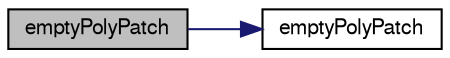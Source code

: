 digraph "emptyPolyPatch"
{
  bgcolor="transparent";
  edge [fontname="FreeSans",fontsize="10",labelfontname="FreeSans",labelfontsize="10"];
  node [fontname="FreeSans",fontsize="10",shape=record];
  rankdir="LR";
  Node11 [label="emptyPolyPatch",height=0.2,width=0.4,color="black", fillcolor="grey75", style="filled", fontcolor="black"];
  Node11 -> Node12 [color="midnightblue",fontsize="10",style="solid",fontname="FreeSans"];
  Node12 [label="emptyPolyPatch",height=0.2,width=0.4,color="black",URL="$a27442.html#a1fb3cc6a80759201f2c144584ee34acd",tooltip="Construct from components. "];
}
